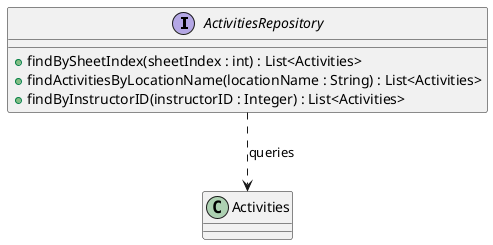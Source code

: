 
@startuml
interface ActivitiesRepository {
    + findBySheetIndex(sheetIndex : int) : List<Activities>
    + findActivitiesByLocationName(locationName : String) : List<Activities>
    + findByInstructorID(instructorID : Integer) : List<Activities>
}

class Activities {
}

ActivitiesRepository ..> Activities : queries

@enduml
